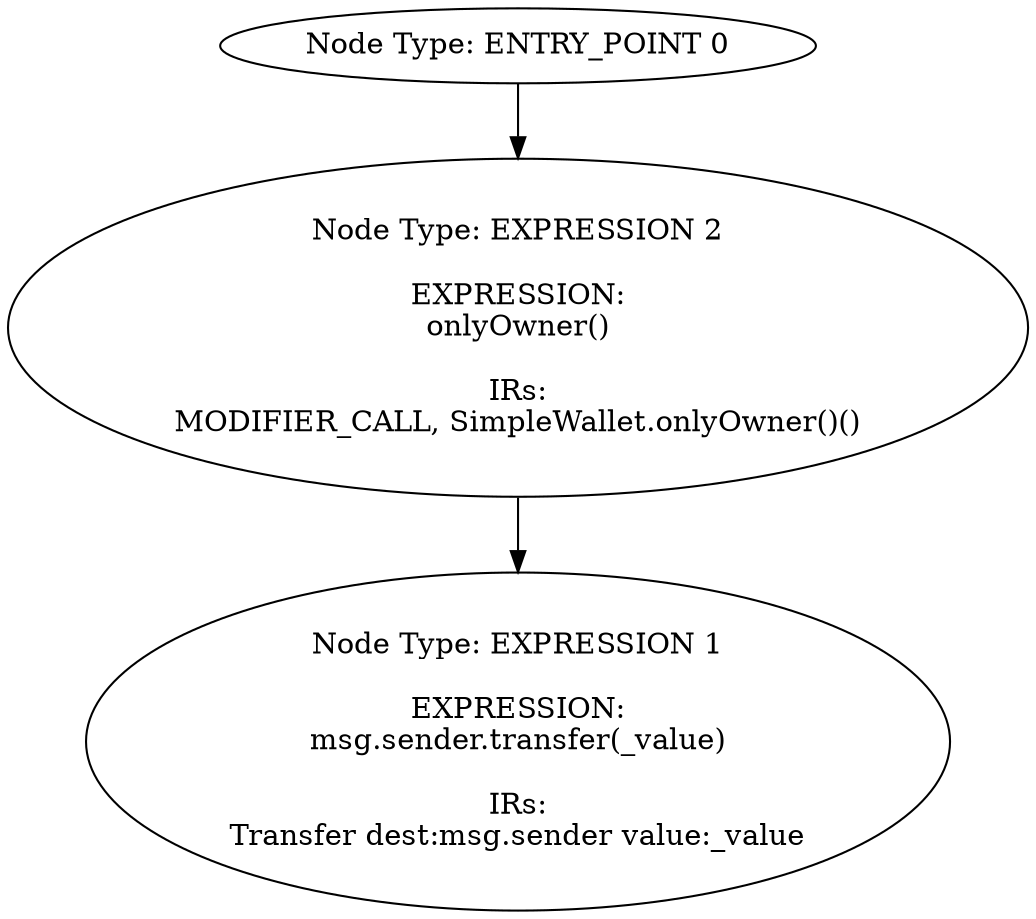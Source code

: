digraph{
0[label="Node Type: ENTRY_POINT 0
"];
0->2;
1[label="Node Type: EXPRESSION 1

EXPRESSION:
msg.sender.transfer(_value)

IRs:
Transfer dest:msg.sender value:_value"];
2[label="Node Type: EXPRESSION 2

EXPRESSION:
onlyOwner()

IRs:
MODIFIER_CALL, SimpleWallet.onlyOwner()()"];
2->1;
}
